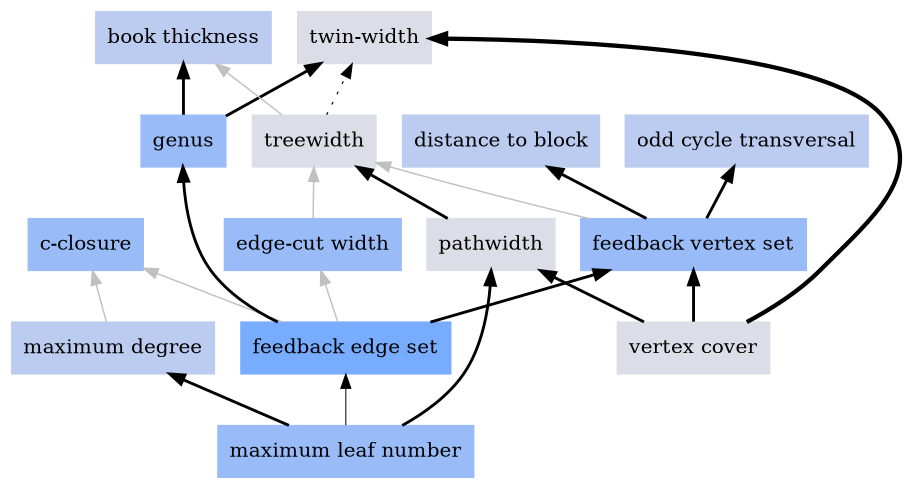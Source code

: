 digraph local_HTk9PZ {
	node [color=lightblue2 style=filled]
	margin=0.04 size="6,6"
	rankdir = BT
	"n_4lp9Yj" [label="vertex cover" URL="/parameters/html/4lp9Yj" color="#dddde8" shape=box]
	"n_ou9VU1" [label="c-closure" URL="/parameters/html/ou9VU1" color="#99bcf8" shape=box]
	"n_BN92vX" [label="maximum leaf number" URL="/parameters/html/BN92vX" color="#99bcf8" shape=box]
	"n_UyQ5yM" [label="maximum degree" URL="/parameters/html/UyQ5yM" color="#bbccf0" shape=box]
	"n_HTk9PZ" [label="feedback edge set" URL="/parameters/html/HTk9PZ" color="#78acff" shape=box]
	"n_gbaHdw" [label="genus" URL="/parameters/html/gbaHdw" color="#99bcf8" shape=box]
	"n_xNJnFb" [label="distance to block" URL="/parameters/html/xNJnFb" color="#bbccf0" shape=box]
	"n_VHClqR" [label="pathwidth" URL="/parameters/html/VHClqR" color="#dddde8" shape=box]
	"n_5Q7fuR" [label="treewidth" URL="/parameters/html/5Q7fuR" color="#dddde8" shape=box]
	"n_doijTS" [label="book thickness" URL="/parameters/html/doijTS" color="#bbccf0" shape=box]
	"n_ZNqIlN" [label="edge-cut width" URL="/parameters/html/ZNqIlN" color="#99bcf8" shape=box]
	"n_OrH7et" [label="twin-width" URL="/parameters/html/OrH7et" color="#dddde8" shape=box]
	"n_GNOiyB" [label="feedback vertex set" URL="/parameters/html/GNOiyB" color="#99bcf8" shape=box]
	"n_Ve5ruW" [label="odd cycle transversal" URL="/parameters/html/Ve5ruW" color="#bbccf0" shape=box]
	"n_BN92vX" -> "n_HTk9PZ" [label="" decorate=true lblstyle="above, sloped" weight="20" penwidth="0.7"]
	"n_gbaHdw" -> "n_OrH7et" [label="" decorate=true lblstyle="above, sloped" weight="100" penwidth="2.0"]
	"n_HTk9PZ" -> "n_gbaHdw" [label="" decorate=true lblstyle="above, sloped" weight="100" penwidth="2.0"]
	"n_5Q7fuR" -> "n_OrH7et" [label="" decorate=true lblstyle="above, sloped" style="dotted" weight="1" penwidth="0.8"]
	"n_gbaHdw" -> "n_doijTS" [label="" decorate=true lblstyle="above, sloped" weight="100" penwidth="2.0"]
	"n_VHClqR" -> "n_5Q7fuR" [label="" decorate=true lblstyle="above, sloped" weight="100" penwidth="2.0"]
	"n_GNOiyB" -> "n_5Q7fuR" [label="" decorate=true lblstyle="above, sloped" color="gray" weight="1"]
	"n_ZNqIlN" -> "n_5Q7fuR" [label="" decorate=true lblstyle="above, sloped" color="gray" weight="1"]
	"n_BN92vX" -> "n_UyQ5yM" [label="" decorate=true lblstyle="above, sloped" weight="100" penwidth="2.0"]
	"n_HTk9PZ" -> "n_ZNqIlN" [label="" decorate=true lblstyle="above, sloped" color="gray" weight="1"]
	"n_HTk9PZ" -> "n_GNOiyB" [label="" decorate=true lblstyle="above, sloped" weight="100" penwidth="2.0"]
	"n_4lp9Yj" -> "n_VHClqR" [label="" decorate=true lblstyle="above, sloped" weight="100" penwidth="2.0"]
	"n_GNOiyB" -> "n_xNJnFb" [label="" decorate=true lblstyle="above, sloped" weight="100" penwidth="2.0"]
	"n_HTk9PZ" -> "n_ou9VU1" [label="" decorate=true lblstyle="above, sloped" color="gray" weight="1"]
	"n_4lp9Yj" -> "n_GNOiyB" [label="" decorate=true lblstyle="above, sloped" weight="100" penwidth="2.0"]
	"n_4lp9Yj" -> "n_OrH7et" [label="" decorate=true lblstyle="above, sloped" weight="100" penwidth="3.0"]
	"n_UyQ5yM" -> "n_ou9VU1" [label="" decorate=true lblstyle="above, sloped" color="gray" weight="1"]
	"n_GNOiyB" -> "n_Ve5ruW" [label="" decorate=true lblstyle="above, sloped" weight="100" penwidth="2.0"]
	"n_5Q7fuR" -> "n_doijTS" [label="" decorate=true lblstyle="above, sloped" color="gray" weight="1"]
	"n_BN92vX" -> "n_VHClqR" [label="" decorate=true lblstyle="above, sloped" weight="100" penwidth="2.0"]
}
